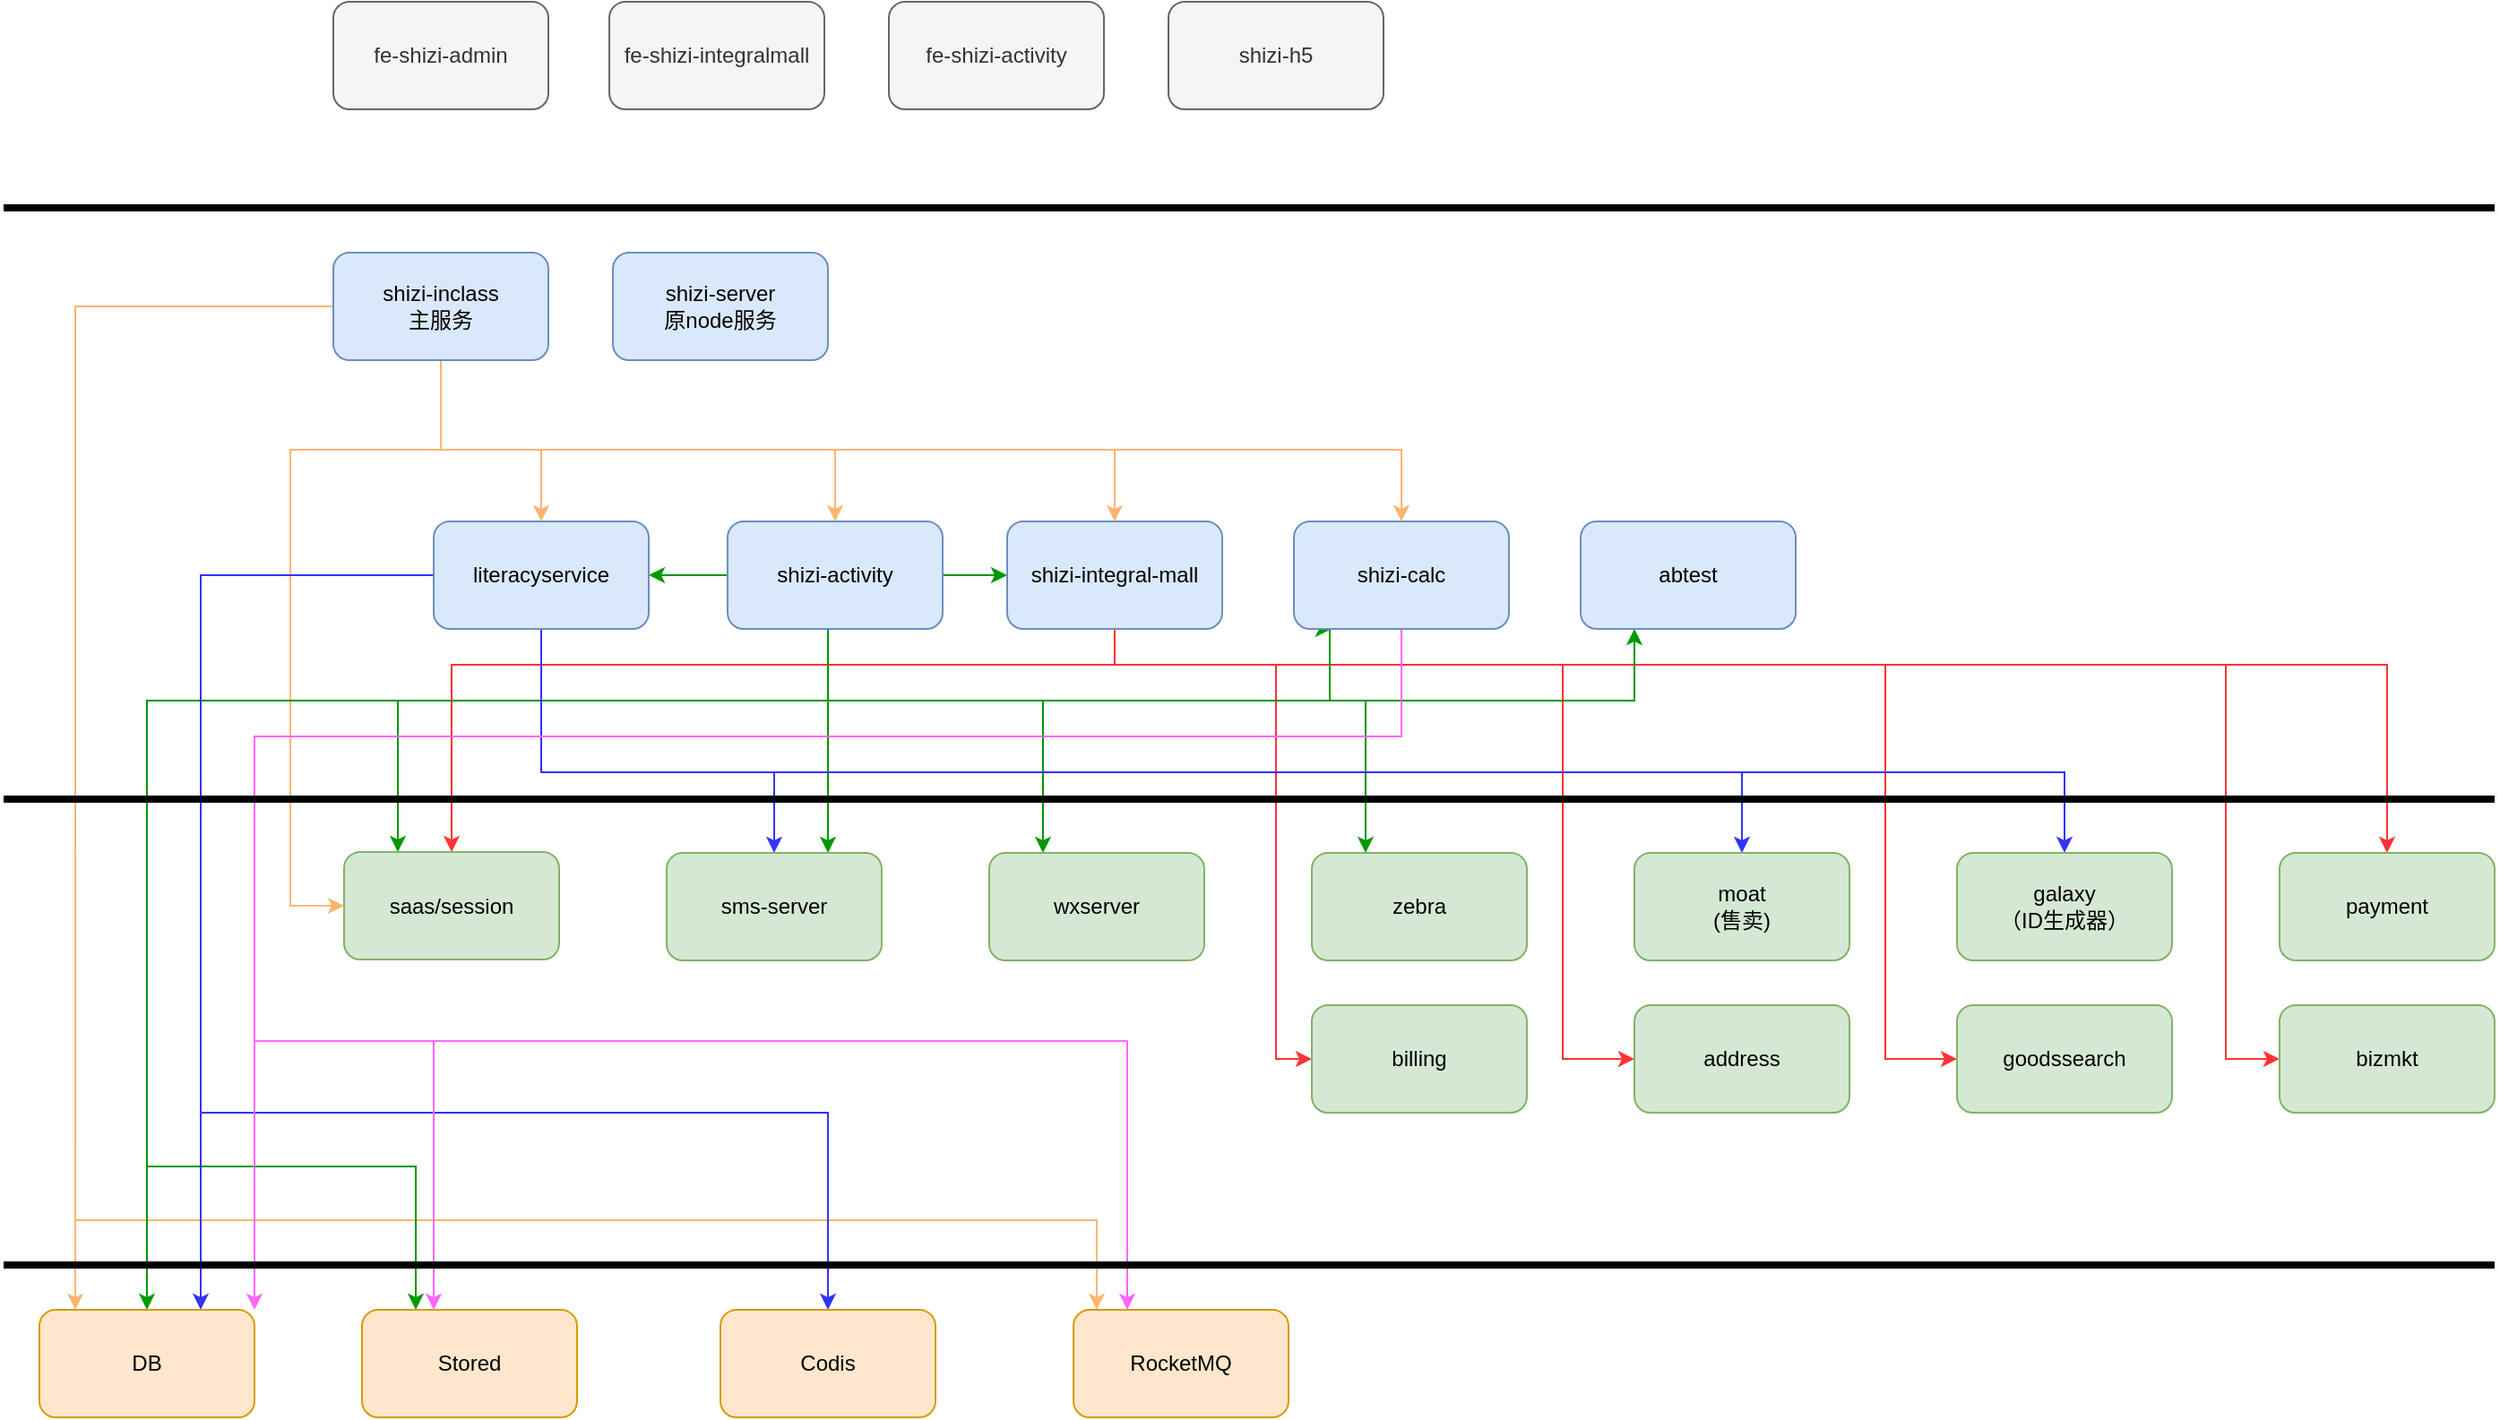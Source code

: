 <mxfile version="14.8.1" type="github">
  <diagram id="g_bmPPB7kluV6Psxkaxc" name="Page-1">
    <mxGraphModel dx="1298" dy="840" grid="1" gridSize="10" guides="1" tooltips="1" connect="1" arrows="1" fold="1" page="1" pageScale="1" pageWidth="827" pageHeight="1169" math="0" shadow="0">
      <root>
        <mxCell id="0" />
        <mxCell id="1" parent="0" />
        <mxCell id="d_1GMEIE5n4l1r-3ZPoP-10" style="edgeStyle=orthogonalEdgeStyle;rounded=0;orthogonalLoop=1;jettySize=auto;html=1;strokeColor=#FFB570;exitX=0.5;exitY=1;exitDx=0;exitDy=0;" edge="1" parent="1" source="d_1GMEIE5n4l1r-3ZPoP-1" target="d_1GMEIE5n4l1r-3ZPoP-4">
          <mxGeometry relative="1" as="geometry">
            <mxPoint x="574" y="250" as="sourcePoint" />
            <Array as="points">
              <mxPoint x="354" y="300" />
              <mxPoint x="574" y="300" />
            </Array>
          </mxGeometry>
        </mxCell>
        <mxCell id="d_1GMEIE5n4l1r-3ZPoP-12" style="edgeStyle=orthogonalEdgeStyle;rounded=0;orthogonalLoop=1;jettySize=auto;html=1;entryX=0.5;entryY=0;entryDx=0;entryDy=0;strokeColor=#FFB570;exitX=0.5;exitY=1;exitDx=0;exitDy=0;" edge="1" parent="1" source="d_1GMEIE5n4l1r-3ZPoP-1" target="d_1GMEIE5n4l1r-3ZPoP-3">
          <mxGeometry relative="1" as="geometry">
            <mxPoint x="574" y="250" as="sourcePoint" />
            <Array as="points">
              <mxPoint x="354" y="300" />
              <mxPoint x="730" y="300" />
            </Array>
          </mxGeometry>
        </mxCell>
        <mxCell id="d_1GMEIE5n4l1r-3ZPoP-13" style="edgeStyle=orthogonalEdgeStyle;rounded=0;orthogonalLoop=1;jettySize=auto;html=1;entryX=0.5;entryY=0;entryDx=0;entryDy=0;strokeColor=#FFB570;exitX=0.5;exitY=1;exitDx=0;exitDy=0;" edge="1" parent="1" source="d_1GMEIE5n4l1r-3ZPoP-1" target="d_1GMEIE5n4l1r-3ZPoP-9">
          <mxGeometry relative="1" as="geometry">
            <mxPoint x="574" y="250" as="sourcePoint" />
            <Array as="points">
              <mxPoint x="354" y="300" />
              <mxPoint x="410" y="300" />
            </Array>
          </mxGeometry>
        </mxCell>
        <mxCell id="d_1GMEIE5n4l1r-3ZPoP-15" style="edgeStyle=orthogonalEdgeStyle;rounded=0;orthogonalLoop=1;jettySize=auto;html=1;strokeColor=#FFB570;exitX=0.5;exitY=1;exitDx=0;exitDy=0;" edge="1" parent="1" source="d_1GMEIE5n4l1r-3ZPoP-1" target="d_1GMEIE5n4l1r-3ZPoP-14">
          <mxGeometry relative="1" as="geometry">
            <mxPoint x="574" y="250" as="sourcePoint" />
            <Array as="points">
              <mxPoint x="354" y="300" />
              <mxPoint x="890" y="300" />
            </Array>
          </mxGeometry>
        </mxCell>
        <mxCell id="d_1GMEIE5n4l1r-3ZPoP-17" style="edgeStyle=orthogonalEdgeStyle;rounded=0;orthogonalLoop=1;jettySize=auto;html=1;strokeColor=#FFB570;entryX=0;entryY=0.5;entryDx=0;entryDy=0;" edge="1" parent="1" source="d_1GMEIE5n4l1r-3ZPoP-1" target="d_1GMEIE5n4l1r-3ZPoP-8">
          <mxGeometry relative="1" as="geometry">
            <mxPoint x="70" y="460" as="targetPoint" />
            <Array as="points">
              <mxPoint x="354" y="300" />
              <mxPoint x="270" y="300" />
              <mxPoint x="270" y="555" />
            </Array>
          </mxGeometry>
        </mxCell>
        <mxCell id="d_1GMEIE5n4l1r-3ZPoP-22" style="edgeStyle=orthogonalEdgeStyle;rounded=0;orthogonalLoop=1;jettySize=auto;html=1;strokeColor=#FFB570;entryX=0.167;entryY=0;entryDx=0;entryDy=0;entryPerimeter=0;" edge="1" parent="1" source="d_1GMEIE5n4l1r-3ZPoP-1" target="d_1GMEIE5n4l1r-3ZPoP-18">
          <mxGeometry relative="1" as="geometry">
            <mxPoint x="150" y="710" as="targetPoint" />
            <Array as="points">
              <mxPoint x="150" y="220" />
            </Array>
          </mxGeometry>
        </mxCell>
        <mxCell id="d_1GMEIE5n4l1r-3ZPoP-25" style="edgeStyle=orthogonalEdgeStyle;rounded=0;orthogonalLoop=1;jettySize=auto;html=1;entryX=0.108;entryY=0;entryDx=0;entryDy=0;strokeColor=#FFB570;entryPerimeter=0;" edge="1" parent="1" source="d_1GMEIE5n4l1r-3ZPoP-1" target="d_1GMEIE5n4l1r-3ZPoP-21">
          <mxGeometry relative="1" as="geometry">
            <Array as="points">
              <mxPoint x="150" y="220" />
              <mxPoint x="150" y="730" />
              <mxPoint x="720" y="730" />
            </Array>
          </mxGeometry>
        </mxCell>
        <mxCell id="d_1GMEIE5n4l1r-3ZPoP-1" value="shizi-inclass&lt;br&gt;主服务" style="rounded=1;whiteSpace=wrap;html=1;fillColor=#dae8fc;strokeColor=#6c8ebf;" vertex="1" parent="1">
          <mxGeometry x="294" y="190" width="120" height="60" as="geometry" />
        </mxCell>
        <mxCell id="d_1GMEIE5n4l1r-3ZPoP-2" value="shizi-server&lt;br&gt;原node服务" style="rounded=1;whiteSpace=wrap;html=1;fillColor=#dae8fc;strokeColor=#6c8ebf;" vertex="1" parent="1">
          <mxGeometry x="450" y="190" width="120" height="60" as="geometry" />
        </mxCell>
        <mxCell id="d_1GMEIE5n4l1r-3ZPoP-55" style="edgeStyle=orthogonalEdgeStyle;rounded=0;orthogonalLoop=1;jettySize=auto;html=1;entryX=0.5;entryY=0;entryDx=0;entryDy=0;strokeColor=#FF3333;" edge="1" parent="1" source="d_1GMEIE5n4l1r-3ZPoP-3" target="d_1GMEIE5n4l1r-3ZPoP-8">
          <mxGeometry relative="1" as="geometry">
            <Array as="points">
              <mxPoint x="730" y="420" />
              <mxPoint x="360" y="420" />
            </Array>
          </mxGeometry>
        </mxCell>
        <mxCell id="d_1GMEIE5n4l1r-3ZPoP-56" style="edgeStyle=orthogonalEdgeStyle;rounded=0;orthogonalLoop=1;jettySize=auto;html=1;strokeColor=#FF3333;" edge="1" parent="1" source="d_1GMEIE5n4l1r-3ZPoP-3" target="d_1GMEIE5n4l1r-3ZPoP-49">
          <mxGeometry relative="1" as="geometry">
            <Array as="points">
              <mxPoint x="730" y="420" />
              <mxPoint x="820" y="420" />
              <mxPoint x="820" y="640" />
            </Array>
          </mxGeometry>
        </mxCell>
        <mxCell id="d_1GMEIE5n4l1r-3ZPoP-57" style="edgeStyle=orthogonalEdgeStyle;rounded=0;orthogonalLoop=1;jettySize=auto;html=1;entryX=0;entryY=0.5;entryDx=0;entryDy=0;strokeColor=#FF3333;" edge="1" parent="1" source="d_1GMEIE5n4l1r-3ZPoP-3" target="d_1GMEIE5n4l1r-3ZPoP-50">
          <mxGeometry relative="1" as="geometry">
            <Array as="points">
              <mxPoint x="730" y="420" />
              <mxPoint x="980" y="420" />
              <mxPoint x="980" y="640" />
            </Array>
          </mxGeometry>
        </mxCell>
        <mxCell id="d_1GMEIE5n4l1r-3ZPoP-58" style="edgeStyle=orthogonalEdgeStyle;rounded=0;orthogonalLoop=1;jettySize=auto;html=1;entryX=0;entryY=0.5;entryDx=0;entryDy=0;strokeColor=#FF3333;" edge="1" parent="1" source="d_1GMEIE5n4l1r-3ZPoP-3" target="d_1GMEIE5n4l1r-3ZPoP-54">
          <mxGeometry relative="1" as="geometry">
            <Array as="points">
              <mxPoint x="730" y="420" />
              <mxPoint x="1160" y="420" />
              <mxPoint x="1160" y="640" />
            </Array>
          </mxGeometry>
        </mxCell>
        <mxCell id="d_1GMEIE5n4l1r-3ZPoP-59" style="edgeStyle=orthogonalEdgeStyle;rounded=0;orthogonalLoop=1;jettySize=auto;html=1;entryX=0.5;entryY=0;entryDx=0;entryDy=0;strokeColor=#FF3333;" edge="1" parent="1" source="d_1GMEIE5n4l1r-3ZPoP-3" target="d_1GMEIE5n4l1r-3ZPoP-52">
          <mxGeometry relative="1" as="geometry">
            <Array as="points">
              <mxPoint x="730" y="420" />
              <mxPoint x="1440" y="420" />
            </Array>
          </mxGeometry>
        </mxCell>
        <mxCell id="d_1GMEIE5n4l1r-3ZPoP-60" style="edgeStyle=orthogonalEdgeStyle;rounded=0;orthogonalLoop=1;jettySize=auto;html=1;entryX=0;entryY=0.5;entryDx=0;entryDy=0;strokeColor=#FF3333;" edge="1" parent="1" source="d_1GMEIE5n4l1r-3ZPoP-3" target="d_1GMEIE5n4l1r-3ZPoP-53">
          <mxGeometry relative="1" as="geometry">
            <Array as="points">
              <mxPoint x="730" y="420" />
              <mxPoint x="1350" y="420" />
              <mxPoint x="1350" y="640" />
            </Array>
          </mxGeometry>
        </mxCell>
        <mxCell id="d_1GMEIE5n4l1r-3ZPoP-3" value="shizi-integral-mall" style="rounded=1;whiteSpace=wrap;html=1;fillColor=#dae8fc;strokeColor=#6c8ebf;" vertex="1" parent="1">
          <mxGeometry x="670" y="340" width="120" height="60" as="geometry" />
        </mxCell>
        <mxCell id="d_1GMEIE5n4l1r-3ZPoP-16" style="edgeStyle=orthogonalEdgeStyle;rounded=0;orthogonalLoop=1;jettySize=auto;html=1;entryX=0.175;entryY=1;entryDx=0;entryDy=0;entryPerimeter=0;strokeColor=#009900;" edge="1" parent="1" source="d_1GMEIE5n4l1r-3ZPoP-4" target="d_1GMEIE5n4l1r-3ZPoP-14">
          <mxGeometry relative="1" as="geometry">
            <Array as="points">
              <mxPoint x="570" y="440" />
              <mxPoint x="850" y="440" />
            </Array>
          </mxGeometry>
        </mxCell>
        <mxCell id="d_1GMEIE5n4l1r-3ZPoP-27" style="edgeStyle=orthogonalEdgeStyle;rounded=0;orthogonalLoop=1;jettySize=auto;html=1;entryX=0;entryY=0.5;entryDx=0;entryDy=0;strokeColor=#009900;" edge="1" parent="1" source="d_1GMEIE5n4l1r-3ZPoP-4" target="d_1GMEIE5n4l1r-3ZPoP-3">
          <mxGeometry relative="1" as="geometry" />
        </mxCell>
        <mxCell id="d_1GMEIE5n4l1r-3ZPoP-28" style="edgeStyle=orthogonalEdgeStyle;rounded=0;orthogonalLoop=1;jettySize=auto;html=1;entryX=0.25;entryY=0;entryDx=0;entryDy=0;strokeColor=#009900;" edge="1" parent="1" source="d_1GMEIE5n4l1r-3ZPoP-4" target="d_1GMEIE5n4l1r-3ZPoP-8">
          <mxGeometry relative="1" as="geometry">
            <Array as="points">
              <mxPoint x="570" y="440" />
              <mxPoint x="330" y="440" />
            </Array>
          </mxGeometry>
        </mxCell>
        <mxCell id="d_1GMEIE5n4l1r-3ZPoP-29" style="edgeStyle=orthogonalEdgeStyle;rounded=0;orthogonalLoop=1;jettySize=auto;html=1;entryX=0.75;entryY=0;entryDx=0;entryDy=0;strokeColor=#009900;" edge="1" parent="1" source="d_1GMEIE5n4l1r-3ZPoP-4" target="d_1GMEIE5n4l1r-3ZPoP-26">
          <mxGeometry relative="1" as="geometry">
            <mxPoint x="574" y="520" as="targetPoint" />
            <Array as="points">
              <mxPoint x="570" y="430" />
              <mxPoint x="570" y="430" />
            </Array>
          </mxGeometry>
        </mxCell>
        <mxCell id="d_1GMEIE5n4l1r-3ZPoP-31" style="edgeStyle=orthogonalEdgeStyle;rounded=0;orthogonalLoop=1;jettySize=auto;html=1;entryX=0.25;entryY=0;entryDx=0;entryDy=0;strokeColor=#009900;" edge="1" parent="1" source="d_1GMEIE5n4l1r-3ZPoP-4" target="d_1GMEIE5n4l1r-3ZPoP-30">
          <mxGeometry relative="1" as="geometry">
            <Array as="points">
              <mxPoint x="570" y="440" />
              <mxPoint x="690" y="440" />
            </Array>
          </mxGeometry>
        </mxCell>
        <mxCell id="d_1GMEIE5n4l1r-3ZPoP-32" style="edgeStyle=orthogonalEdgeStyle;rounded=0;orthogonalLoop=1;jettySize=auto;html=1;strokeColor=#009900;" edge="1" parent="1" source="d_1GMEIE5n4l1r-3ZPoP-4" target="d_1GMEIE5n4l1r-3ZPoP-9">
          <mxGeometry relative="1" as="geometry" />
        </mxCell>
        <mxCell id="d_1GMEIE5n4l1r-3ZPoP-34" style="edgeStyle=orthogonalEdgeStyle;rounded=0;orthogonalLoop=1;jettySize=auto;html=1;entryX=0.25;entryY=1;entryDx=0;entryDy=0;strokeColor=#009900;" edge="1" parent="1" source="d_1GMEIE5n4l1r-3ZPoP-4" target="d_1GMEIE5n4l1r-3ZPoP-33">
          <mxGeometry relative="1" as="geometry">
            <Array as="points">
              <mxPoint x="570" y="440" />
              <mxPoint x="1020" y="440" />
            </Array>
          </mxGeometry>
        </mxCell>
        <mxCell id="d_1GMEIE5n4l1r-3ZPoP-36" style="edgeStyle=orthogonalEdgeStyle;rounded=0;orthogonalLoop=1;jettySize=auto;html=1;entryX=0.25;entryY=0;entryDx=0;entryDy=0;strokeColor=#009900;" edge="1" parent="1" source="d_1GMEIE5n4l1r-3ZPoP-4" target="d_1GMEIE5n4l1r-3ZPoP-35">
          <mxGeometry relative="1" as="geometry">
            <Array as="points">
              <mxPoint x="570" y="440" />
              <mxPoint x="870" y="440" />
            </Array>
          </mxGeometry>
        </mxCell>
        <mxCell id="d_1GMEIE5n4l1r-3ZPoP-37" style="edgeStyle=orthogonalEdgeStyle;rounded=0;orthogonalLoop=1;jettySize=auto;html=1;strokeColor=#009900;" edge="1" parent="1" source="d_1GMEIE5n4l1r-3ZPoP-4" target="d_1GMEIE5n4l1r-3ZPoP-18">
          <mxGeometry relative="1" as="geometry">
            <Array as="points">
              <mxPoint x="570" y="440" />
              <mxPoint x="190" y="440" />
            </Array>
          </mxGeometry>
        </mxCell>
        <mxCell id="d_1GMEIE5n4l1r-3ZPoP-38" style="edgeStyle=orthogonalEdgeStyle;rounded=0;orthogonalLoop=1;jettySize=auto;html=1;entryX=0.25;entryY=0;entryDx=0;entryDy=0;strokeColor=#009900;" edge="1" parent="1" source="d_1GMEIE5n4l1r-3ZPoP-4" target="d_1GMEIE5n4l1r-3ZPoP-19">
          <mxGeometry relative="1" as="geometry">
            <Array as="points">
              <mxPoint x="570" y="440" />
              <mxPoint x="190" y="440" />
              <mxPoint x="190" y="700" />
              <mxPoint x="340" y="700" />
            </Array>
          </mxGeometry>
        </mxCell>
        <mxCell id="d_1GMEIE5n4l1r-3ZPoP-4" value="shizi-activity" style="rounded=1;whiteSpace=wrap;html=1;fillColor=#dae8fc;strokeColor=#6c8ebf;" vertex="1" parent="1">
          <mxGeometry x="514" y="340" width="120" height="60" as="geometry" />
        </mxCell>
        <mxCell id="d_1GMEIE5n4l1r-3ZPoP-5" value="fe-shizi-admin" style="rounded=1;whiteSpace=wrap;html=1;fillColor=#f5f5f5;strokeColor=#666666;fontColor=#333333;" vertex="1" parent="1">
          <mxGeometry x="294" y="50" width="120" height="60" as="geometry" />
        </mxCell>
        <mxCell id="d_1GMEIE5n4l1r-3ZPoP-6" value="fe-shizi-integralmall" style="rounded=1;whiteSpace=wrap;html=1;fillColor=#f5f5f5;strokeColor=#666666;fontColor=#333333;" vertex="1" parent="1">
          <mxGeometry x="448" y="50" width="120" height="60" as="geometry" />
        </mxCell>
        <mxCell id="d_1GMEIE5n4l1r-3ZPoP-7" value="fe-shizi-activity" style="rounded=1;whiteSpace=wrap;html=1;fillColor=#f5f5f5;strokeColor=#666666;fontColor=#333333;" vertex="1" parent="1">
          <mxGeometry x="604" y="50" width="120" height="60" as="geometry" />
        </mxCell>
        <mxCell id="d_1GMEIE5n4l1r-3ZPoP-8" value="saas/session" style="rounded=1;whiteSpace=wrap;html=1;fillColor=#d5e8d4;strokeColor=#82b366;" vertex="1" parent="1">
          <mxGeometry x="300" y="524.5" width="120" height="60" as="geometry" />
        </mxCell>
        <mxCell id="d_1GMEIE5n4l1r-3ZPoP-41" style="edgeStyle=orthogonalEdgeStyle;rounded=0;orthogonalLoop=1;jettySize=auto;html=1;entryX=0.5;entryY=0;entryDx=0;entryDy=0;strokeColor=#3333FF;" edge="1" parent="1" source="d_1GMEIE5n4l1r-3ZPoP-9" target="d_1GMEIE5n4l1r-3ZPoP-39">
          <mxGeometry relative="1" as="geometry">
            <Array as="points">
              <mxPoint x="410" y="480" />
              <mxPoint x="1080" y="480" />
            </Array>
          </mxGeometry>
        </mxCell>
        <mxCell id="d_1GMEIE5n4l1r-3ZPoP-42" style="edgeStyle=orthogonalEdgeStyle;rounded=0;orthogonalLoop=1;jettySize=auto;html=1;strokeColor=#3333FF;" edge="1" parent="1" source="d_1GMEIE5n4l1r-3ZPoP-9" target="d_1GMEIE5n4l1r-3ZPoP-40">
          <mxGeometry relative="1" as="geometry">
            <Array as="points">
              <mxPoint x="410" y="480" />
              <mxPoint x="1260" y="480" />
            </Array>
          </mxGeometry>
        </mxCell>
        <mxCell id="d_1GMEIE5n4l1r-3ZPoP-43" style="edgeStyle=orthogonalEdgeStyle;rounded=0;orthogonalLoop=1;jettySize=auto;html=1;entryX=0.5;entryY=0;entryDx=0;entryDy=0;strokeColor=#3333FF;" edge="1" parent="1" source="d_1GMEIE5n4l1r-3ZPoP-9" target="d_1GMEIE5n4l1r-3ZPoP-26">
          <mxGeometry relative="1" as="geometry">
            <Array as="points">
              <mxPoint x="410" y="480" />
              <mxPoint x="540" y="480" />
            </Array>
          </mxGeometry>
        </mxCell>
        <mxCell id="d_1GMEIE5n4l1r-3ZPoP-44" style="edgeStyle=orthogonalEdgeStyle;rounded=0;orthogonalLoop=1;jettySize=auto;html=1;entryX=0.75;entryY=0;entryDx=0;entryDy=0;strokeColor=#3333FF;" edge="1" parent="1" source="d_1GMEIE5n4l1r-3ZPoP-9" target="d_1GMEIE5n4l1r-3ZPoP-18">
          <mxGeometry relative="1" as="geometry" />
        </mxCell>
        <mxCell id="d_1GMEIE5n4l1r-3ZPoP-45" style="edgeStyle=orthogonalEdgeStyle;rounded=0;orthogonalLoop=1;jettySize=auto;html=1;strokeColor=#3333FF;" edge="1" parent="1" source="d_1GMEIE5n4l1r-3ZPoP-9" target="d_1GMEIE5n4l1r-3ZPoP-20">
          <mxGeometry relative="1" as="geometry">
            <Array as="points">
              <mxPoint x="220" y="370" />
              <mxPoint x="220" y="670" />
              <mxPoint x="570" y="670" />
            </Array>
          </mxGeometry>
        </mxCell>
        <mxCell id="d_1GMEIE5n4l1r-3ZPoP-9" value="literacyservice" style="rounded=1;whiteSpace=wrap;html=1;fillColor=#dae8fc;strokeColor=#6c8ebf;" vertex="1" parent="1">
          <mxGeometry x="350" y="340" width="120" height="60" as="geometry" />
        </mxCell>
        <mxCell id="d_1GMEIE5n4l1r-3ZPoP-46" style="edgeStyle=orthogonalEdgeStyle;rounded=0;orthogonalLoop=1;jettySize=auto;html=1;entryX=1;entryY=0;entryDx=0;entryDy=0;strokeColor=#FF66FF;" edge="1" parent="1" source="d_1GMEIE5n4l1r-3ZPoP-14" target="d_1GMEIE5n4l1r-3ZPoP-18">
          <mxGeometry relative="1" as="geometry">
            <Array as="points">
              <mxPoint x="890" y="460" />
              <mxPoint x="250" y="460" />
            </Array>
          </mxGeometry>
        </mxCell>
        <mxCell id="d_1GMEIE5n4l1r-3ZPoP-47" style="edgeStyle=orthogonalEdgeStyle;rounded=0;orthogonalLoop=1;jettySize=auto;html=1;entryX=0.5;entryY=0;entryDx=0;entryDy=0;strokeColor=#FF66FF;exitX=0.5;exitY=1;exitDx=0;exitDy=0;" edge="1" parent="1" source="d_1GMEIE5n4l1r-3ZPoP-14">
          <mxGeometry relative="1" as="geometry">
            <mxPoint x="870" y="400" as="sourcePoint" />
            <mxPoint x="350" y="780" as="targetPoint" />
            <Array as="points">
              <mxPoint x="890" y="460" />
              <mxPoint x="250" y="460" />
              <mxPoint x="250" y="630" />
              <mxPoint x="350" y="630" />
            </Array>
          </mxGeometry>
        </mxCell>
        <mxCell id="d_1GMEIE5n4l1r-3ZPoP-48" style="edgeStyle=orthogonalEdgeStyle;rounded=0;orthogonalLoop=1;jettySize=auto;html=1;entryX=0.25;entryY=0;entryDx=0;entryDy=0;strokeColor=#FF66FF;" edge="1" parent="1" source="d_1GMEIE5n4l1r-3ZPoP-14" target="d_1GMEIE5n4l1r-3ZPoP-21">
          <mxGeometry relative="1" as="geometry">
            <Array as="points">
              <mxPoint x="890" y="460" />
              <mxPoint x="250" y="460" />
              <mxPoint x="250" y="630" />
              <mxPoint x="737" y="630" />
            </Array>
          </mxGeometry>
        </mxCell>
        <mxCell id="d_1GMEIE5n4l1r-3ZPoP-14" value="shizi-calc" style="rounded=1;whiteSpace=wrap;html=1;fillColor=#dae8fc;strokeColor=#6c8ebf;" vertex="1" parent="1">
          <mxGeometry x="830" y="340" width="120" height="60" as="geometry" />
        </mxCell>
        <mxCell id="d_1GMEIE5n4l1r-3ZPoP-18" value="DB" style="rounded=1;whiteSpace=wrap;html=1;fillColor=#ffe6cc;strokeColor=#d79b00;" vertex="1" parent="1">
          <mxGeometry x="130" y="780" width="120" height="60" as="geometry" />
        </mxCell>
        <mxCell id="d_1GMEIE5n4l1r-3ZPoP-19" value="Stored" style="rounded=1;whiteSpace=wrap;html=1;fillColor=#ffe6cc;strokeColor=#d79b00;" vertex="1" parent="1">
          <mxGeometry x="310" y="780" width="120" height="60" as="geometry" />
        </mxCell>
        <mxCell id="d_1GMEIE5n4l1r-3ZPoP-20" value="Codis" style="rounded=1;whiteSpace=wrap;html=1;fillColor=#ffe6cc;strokeColor=#d79b00;" vertex="1" parent="1">
          <mxGeometry x="510" y="780" width="120" height="60" as="geometry" />
        </mxCell>
        <mxCell id="d_1GMEIE5n4l1r-3ZPoP-21" value="RocketMQ" style="rounded=1;whiteSpace=wrap;html=1;fillColor=#ffe6cc;strokeColor=#d79b00;" vertex="1" parent="1">
          <mxGeometry x="707" y="780" width="120" height="60" as="geometry" />
        </mxCell>
        <mxCell id="d_1GMEIE5n4l1r-3ZPoP-26" value="sms-server" style="rounded=1;whiteSpace=wrap;html=1;fillColor=#d5e8d4;strokeColor=#82b366;" vertex="1" parent="1">
          <mxGeometry x="480" y="525" width="120" height="60" as="geometry" />
        </mxCell>
        <mxCell id="d_1GMEIE5n4l1r-3ZPoP-30" value="wxserver" style="rounded=1;whiteSpace=wrap;html=1;fillColor=#d5e8d4;strokeColor=#82b366;" vertex="1" parent="1">
          <mxGeometry x="660" y="525" width="120" height="60" as="geometry" />
        </mxCell>
        <mxCell id="d_1GMEIE5n4l1r-3ZPoP-33" value="abtest" style="rounded=1;whiteSpace=wrap;html=1;fillColor=#dae8fc;strokeColor=#6c8ebf;" vertex="1" parent="1">
          <mxGeometry x="990" y="340" width="120" height="60" as="geometry" />
        </mxCell>
        <mxCell id="d_1GMEIE5n4l1r-3ZPoP-35" value="zebra" style="rounded=1;whiteSpace=wrap;html=1;fillColor=#d5e8d4;strokeColor=#82b366;" vertex="1" parent="1">
          <mxGeometry x="840" y="525" width="120" height="60" as="geometry" />
        </mxCell>
        <mxCell id="d_1GMEIE5n4l1r-3ZPoP-39" value="moat&lt;br&gt;(售卖)" style="rounded=1;whiteSpace=wrap;html=1;fillColor=#d5e8d4;strokeColor=#82b366;" vertex="1" parent="1">
          <mxGeometry x="1020" y="525" width="120" height="60" as="geometry" />
        </mxCell>
        <mxCell id="d_1GMEIE5n4l1r-3ZPoP-40" value="galaxy&lt;br&gt;（ID生成器）" style="rounded=1;whiteSpace=wrap;html=1;fillColor=#d5e8d4;strokeColor=#82b366;" vertex="1" parent="1">
          <mxGeometry x="1200" y="525" width="120" height="60" as="geometry" />
        </mxCell>
        <mxCell id="d_1GMEIE5n4l1r-3ZPoP-49" value="billing" style="rounded=1;whiteSpace=wrap;html=1;fillColor=#d5e8d4;strokeColor=#82b366;" vertex="1" parent="1">
          <mxGeometry x="840" y="610" width="120" height="60" as="geometry" />
        </mxCell>
        <mxCell id="d_1GMEIE5n4l1r-3ZPoP-50" value="address" style="rounded=1;whiteSpace=wrap;html=1;fillColor=#d5e8d4;strokeColor=#82b366;" vertex="1" parent="1">
          <mxGeometry x="1020" y="610" width="120" height="60" as="geometry" />
        </mxCell>
        <mxCell id="d_1GMEIE5n4l1r-3ZPoP-52" value="payment" style="rounded=1;whiteSpace=wrap;html=1;fillColor=#d5e8d4;strokeColor=#82b366;" vertex="1" parent="1">
          <mxGeometry x="1380" y="525" width="120" height="60" as="geometry" />
        </mxCell>
        <mxCell id="d_1GMEIE5n4l1r-3ZPoP-53" value="bizmkt" style="rounded=1;whiteSpace=wrap;html=1;fillColor=#d5e8d4;strokeColor=#82b366;" vertex="1" parent="1">
          <mxGeometry x="1380" y="610" width="120" height="60" as="geometry" />
        </mxCell>
        <mxCell id="d_1GMEIE5n4l1r-3ZPoP-54" value="goodssearch" style="rounded=1;whiteSpace=wrap;html=1;fillColor=#d5e8d4;strokeColor=#82b366;" vertex="1" parent="1">
          <mxGeometry x="1200" y="610" width="120" height="60" as="geometry" />
        </mxCell>
        <mxCell id="d_1GMEIE5n4l1r-3ZPoP-61" value="shizi-h5" style="rounded=1;whiteSpace=wrap;html=1;fillColor=#f5f5f5;strokeColor=#666666;fontColor=#333333;" vertex="1" parent="1">
          <mxGeometry x="760" y="50" width="120" height="60" as="geometry" />
        </mxCell>
        <mxCell id="d_1GMEIE5n4l1r-3ZPoP-62" value="" style="line;strokeWidth=4;html=1;perimeter=backbonePerimeter;points=[];outlineConnect=0;" vertex="1" parent="1">
          <mxGeometry x="110" y="160" width="1390" height="10" as="geometry" />
        </mxCell>
        <mxCell id="d_1GMEIE5n4l1r-3ZPoP-63" value="" style="line;strokeWidth=4;html=1;perimeter=backbonePerimeter;points=[];outlineConnect=0;" vertex="1" parent="1">
          <mxGeometry x="110" y="490" width="1390" height="10" as="geometry" />
        </mxCell>
        <mxCell id="d_1GMEIE5n4l1r-3ZPoP-64" value="" style="line;strokeWidth=4;html=1;perimeter=backbonePerimeter;points=[];outlineConnect=0;" vertex="1" parent="1">
          <mxGeometry x="110" y="750" width="1390" height="10" as="geometry" />
        </mxCell>
      </root>
    </mxGraphModel>
  </diagram>
</mxfile>
